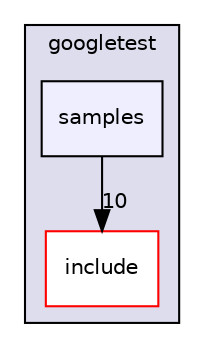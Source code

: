 digraph "build/_deps/googletest-src/googletest/samples" {
  compound=true
  node [ fontsize="10", fontname="Helvetica"];
  edge [ labelfontsize="10", labelfontname="Helvetica"];
  subgraph clusterdir_001a0f336d1d0a6c17b1be78e41a6b36 {
    graph [ bgcolor="#ddddee", pencolor="black", label="googletest" fontname="Helvetica", fontsize="10", URL="dir_001a0f336d1d0a6c17b1be78e41a6b36.html"]
  dir_65c2869a7074b008415232db837a30d1 [shape=box label="include" fillcolor="white" style="filled" color="red" URL="dir_65c2869a7074b008415232db837a30d1.html"];
  dir_2f3faa652fe60d38b25c53dacef2a534 [shape=box, label="samples", style="filled", fillcolor="#eeeeff", pencolor="black", URL="dir_2f3faa652fe60d38b25c53dacef2a534.html"];
  }
  dir_2f3faa652fe60d38b25c53dacef2a534->dir_65c2869a7074b008415232db837a30d1 [headlabel="10", labeldistance=1.5 headhref="dir_000092_000071.html"];
}
